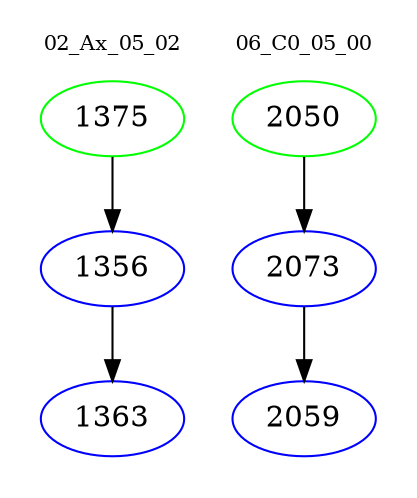 digraph{
subgraph cluster_0 {
color = white
label = "02_Ax_05_02";
fontsize=10;
T0_1375 [label="1375", color="green"]
T0_1375 -> T0_1356 [color="black"]
T0_1356 [label="1356", color="blue"]
T0_1356 -> T0_1363 [color="black"]
T0_1363 [label="1363", color="blue"]
}
subgraph cluster_1 {
color = white
label = "06_C0_05_00";
fontsize=10;
T1_2050 [label="2050", color="green"]
T1_2050 -> T1_2073 [color="black"]
T1_2073 [label="2073", color="blue"]
T1_2073 -> T1_2059 [color="black"]
T1_2059 [label="2059", color="blue"]
}
}
